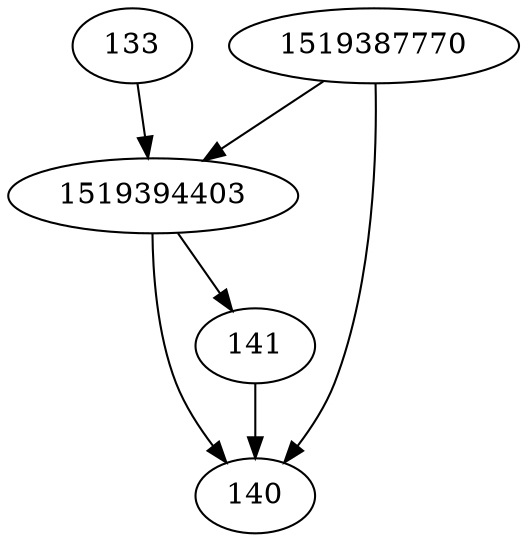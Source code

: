 strict digraph  {
1519394403;
133;
140;
141;
1519387770;
1519394403 -> 140;
1519394403 -> 141;
133 -> 1519394403;
141 -> 140;
1519387770 -> 1519394403;
1519387770 -> 140;
}

